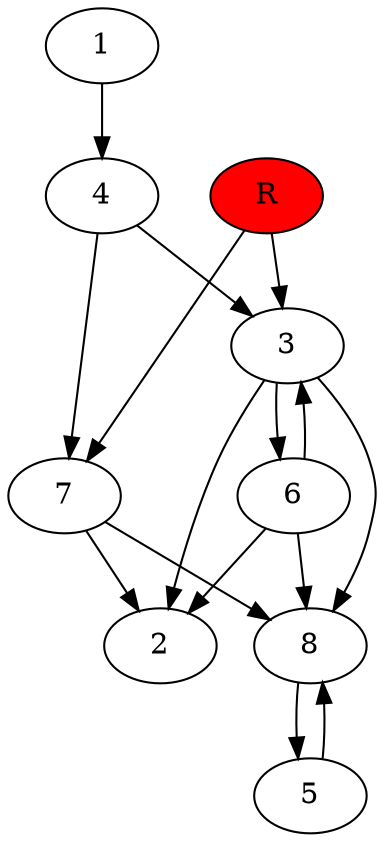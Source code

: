 digraph prb4722 {
	1
	2
	3
	4
	5
	6
	7
	8
	R [fillcolor="#ff0000" style=filled]
	1 -> 4
	3 -> 2
	3 -> 6
	3 -> 8
	4 -> 3
	4 -> 7
	5 -> 8
	6 -> 2
	6 -> 3
	6 -> 8
	7 -> 2
	7 -> 8
	8 -> 5
	R -> 3
	R -> 7
}
